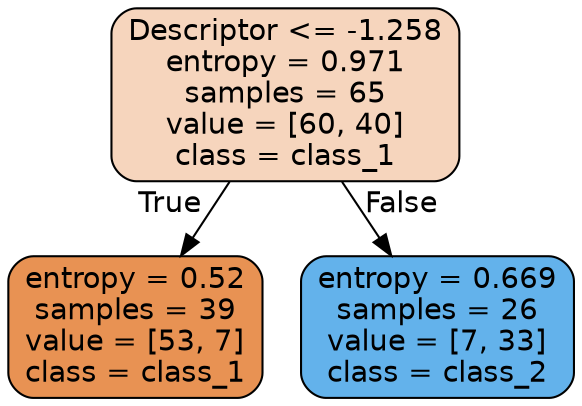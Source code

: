 digraph Tree {
node [shape=box, style="filled, rounded", color="black", fontname="helvetica"] ;
edge [fontname="helvetica"] ;
0 [label="Descriptor <= -1.258\nentropy = 0.971\nsamples = 65\nvalue = [60, 40]\nclass = class_1", fillcolor="#f6d5bd"] ;
1 [label="entropy = 0.52\nsamples = 39\nvalue = [53, 7]\nclass = class_1", fillcolor="#e89253"] ;
0 -> 1 [labeldistance=2.5, labelangle=45, headlabel="True"] ;
2 [label="entropy = 0.669\nsamples = 26\nvalue = [7, 33]\nclass = class_2", fillcolor="#63b2eb"] ;
0 -> 2 [labeldistance=2.5, labelangle=-45, headlabel="False"] ;
}